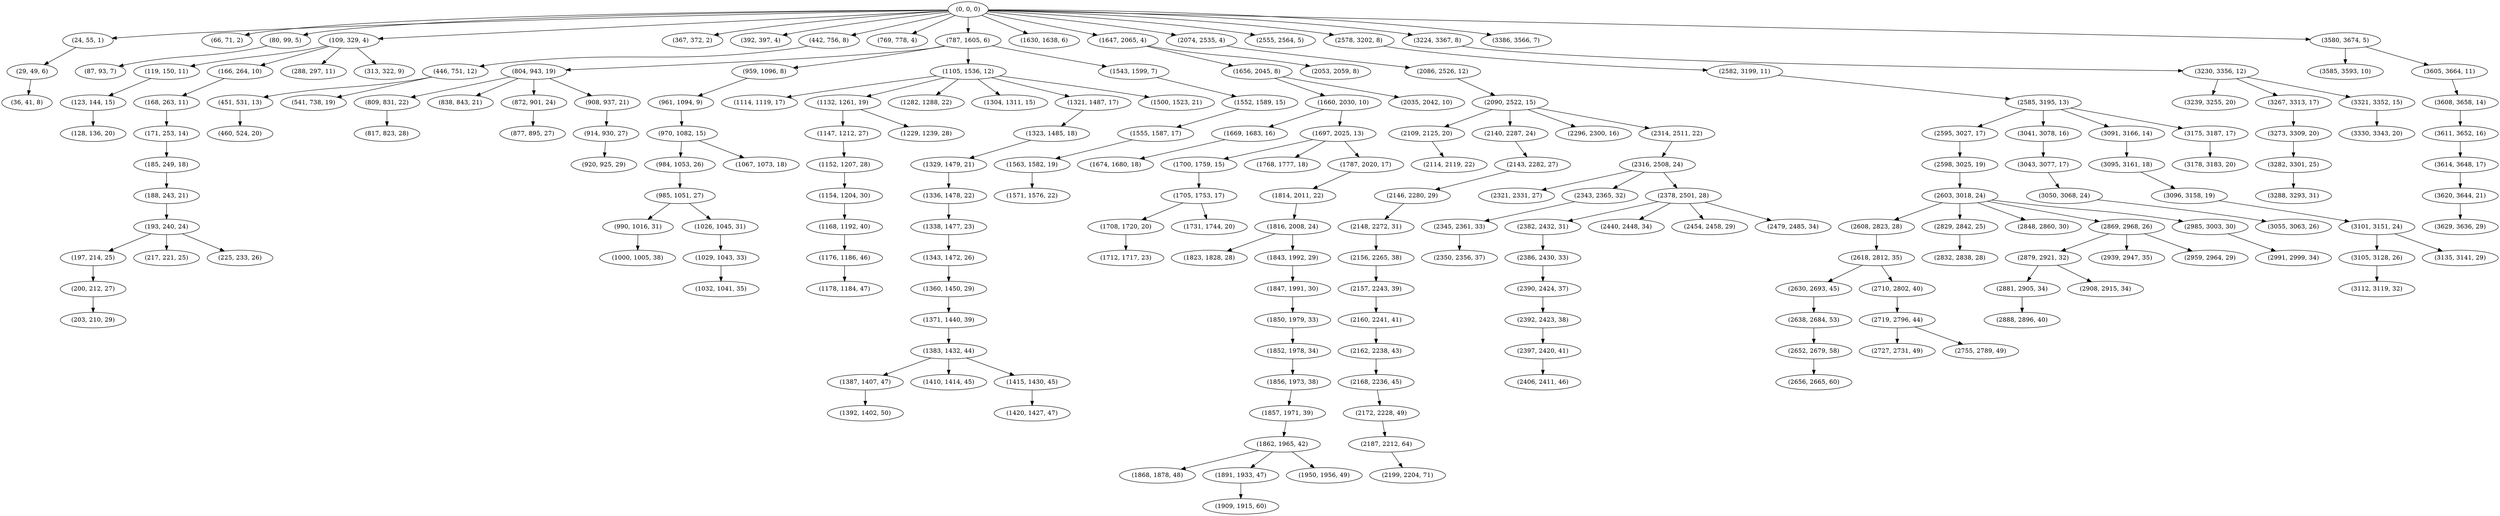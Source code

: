 digraph tree {
    "(0, 0, 0)";
    "(24, 55, 1)";
    "(29, 49, 6)";
    "(36, 41, 8)";
    "(66, 71, 2)";
    "(80, 99, 5)";
    "(87, 93, 7)";
    "(109, 329, 4)";
    "(119, 150, 11)";
    "(123, 144, 15)";
    "(128, 136, 20)";
    "(166, 264, 10)";
    "(168, 263, 11)";
    "(171, 253, 14)";
    "(185, 249, 18)";
    "(188, 243, 21)";
    "(193, 240, 24)";
    "(197, 214, 25)";
    "(200, 212, 27)";
    "(203, 210, 29)";
    "(217, 221, 25)";
    "(225, 233, 26)";
    "(288, 297, 11)";
    "(313, 322, 9)";
    "(367, 372, 2)";
    "(392, 397, 4)";
    "(442, 756, 8)";
    "(446, 751, 12)";
    "(451, 531, 13)";
    "(460, 524, 20)";
    "(541, 738, 19)";
    "(769, 778, 4)";
    "(787, 1605, 6)";
    "(804, 943, 19)";
    "(809, 831, 22)";
    "(817, 823, 28)";
    "(838, 843, 21)";
    "(872, 901, 24)";
    "(877, 895, 27)";
    "(908, 937, 21)";
    "(914, 930, 27)";
    "(920, 925, 29)";
    "(959, 1096, 8)";
    "(961, 1094, 9)";
    "(970, 1082, 15)";
    "(984, 1053, 26)";
    "(985, 1051, 27)";
    "(990, 1016, 31)";
    "(1000, 1005, 38)";
    "(1026, 1045, 31)";
    "(1029, 1043, 33)";
    "(1032, 1041, 35)";
    "(1067, 1073, 18)";
    "(1105, 1536, 12)";
    "(1114, 1119, 17)";
    "(1132, 1261, 19)";
    "(1147, 1212, 27)";
    "(1152, 1207, 28)";
    "(1154, 1204, 30)";
    "(1168, 1192, 40)";
    "(1176, 1186, 46)";
    "(1178, 1184, 47)";
    "(1229, 1239, 28)";
    "(1282, 1288, 22)";
    "(1304, 1311, 15)";
    "(1321, 1487, 17)";
    "(1323, 1485, 18)";
    "(1329, 1479, 21)";
    "(1336, 1478, 22)";
    "(1338, 1477, 23)";
    "(1343, 1472, 26)";
    "(1360, 1450, 29)";
    "(1371, 1440, 39)";
    "(1383, 1432, 44)";
    "(1387, 1407, 47)";
    "(1392, 1402, 50)";
    "(1410, 1414, 45)";
    "(1415, 1430, 45)";
    "(1420, 1427, 47)";
    "(1500, 1523, 21)";
    "(1543, 1599, 7)";
    "(1552, 1589, 15)";
    "(1555, 1587, 17)";
    "(1563, 1582, 19)";
    "(1571, 1576, 22)";
    "(1630, 1638, 6)";
    "(1647, 2065, 4)";
    "(1656, 2045, 8)";
    "(1660, 2030, 10)";
    "(1669, 1683, 16)";
    "(1674, 1680, 18)";
    "(1697, 2025, 13)";
    "(1700, 1759, 15)";
    "(1705, 1753, 17)";
    "(1708, 1720, 20)";
    "(1712, 1717, 23)";
    "(1731, 1744, 20)";
    "(1768, 1777, 18)";
    "(1787, 2020, 17)";
    "(1814, 2011, 22)";
    "(1816, 2008, 24)";
    "(1823, 1828, 28)";
    "(1843, 1992, 29)";
    "(1847, 1991, 30)";
    "(1850, 1979, 33)";
    "(1852, 1978, 34)";
    "(1856, 1973, 38)";
    "(1857, 1971, 39)";
    "(1862, 1965, 42)";
    "(1868, 1878, 48)";
    "(1891, 1933, 47)";
    "(1909, 1915, 60)";
    "(1950, 1956, 49)";
    "(2035, 2042, 10)";
    "(2053, 2059, 8)";
    "(2074, 2535, 4)";
    "(2086, 2526, 12)";
    "(2090, 2522, 15)";
    "(2109, 2125, 20)";
    "(2114, 2119, 22)";
    "(2140, 2287, 24)";
    "(2143, 2282, 27)";
    "(2146, 2280, 29)";
    "(2148, 2272, 31)";
    "(2156, 2265, 38)";
    "(2157, 2243, 39)";
    "(2160, 2241, 41)";
    "(2162, 2238, 43)";
    "(2168, 2236, 45)";
    "(2172, 2228, 49)";
    "(2187, 2212, 64)";
    "(2199, 2204, 71)";
    "(2296, 2300, 16)";
    "(2314, 2511, 22)";
    "(2316, 2508, 24)";
    "(2321, 2331, 27)";
    "(2343, 2365, 32)";
    "(2345, 2361, 33)";
    "(2350, 2356, 37)";
    "(2378, 2501, 28)";
    "(2382, 2432, 31)";
    "(2386, 2430, 33)";
    "(2390, 2424, 37)";
    "(2392, 2423, 38)";
    "(2397, 2420, 41)";
    "(2406, 2411, 46)";
    "(2440, 2448, 34)";
    "(2454, 2458, 29)";
    "(2479, 2485, 34)";
    "(2555, 2564, 5)";
    "(2578, 3202, 8)";
    "(2582, 3199, 11)";
    "(2585, 3195, 13)";
    "(2595, 3027, 17)";
    "(2598, 3025, 19)";
    "(2603, 3018, 24)";
    "(2608, 2823, 28)";
    "(2618, 2812, 35)";
    "(2630, 2693, 45)";
    "(2638, 2684, 53)";
    "(2652, 2679, 58)";
    "(2656, 2665, 60)";
    "(2710, 2802, 40)";
    "(2719, 2796, 44)";
    "(2727, 2731, 49)";
    "(2755, 2789, 49)";
    "(2829, 2842, 25)";
    "(2832, 2838, 28)";
    "(2848, 2860, 30)";
    "(2869, 2968, 26)";
    "(2879, 2921, 32)";
    "(2881, 2905, 34)";
    "(2888, 2896, 40)";
    "(2908, 2915, 34)";
    "(2939, 2947, 35)";
    "(2959, 2964, 29)";
    "(2985, 3003, 30)";
    "(2991, 2999, 34)";
    "(3041, 3078, 16)";
    "(3043, 3077, 17)";
    "(3050, 3068, 24)";
    "(3055, 3063, 26)";
    "(3091, 3166, 14)";
    "(3095, 3161, 18)";
    "(3096, 3158, 19)";
    "(3101, 3151, 24)";
    "(3105, 3128, 26)";
    "(3112, 3119, 32)";
    "(3135, 3141, 29)";
    "(3175, 3187, 17)";
    "(3178, 3183, 20)";
    "(3224, 3367, 8)";
    "(3230, 3356, 12)";
    "(3239, 3255, 20)";
    "(3267, 3313, 17)";
    "(3273, 3309, 20)";
    "(3282, 3301, 25)";
    "(3288, 3293, 31)";
    "(3321, 3352, 15)";
    "(3330, 3343, 20)";
    "(3386, 3566, 7)";
    "(3580, 3674, 5)";
    "(3585, 3593, 10)";
    "(3605, 3664, 11)";
    "(3608, 3658, 14)";
    "(3611, 3652, 16)";
    "(3614, 3648, 17)";
    "(3620, 3644, 21)";
    "(3629, 3636, 29)";
    "(0, 0, 0)" -> "(24, 55, 1)";
    "(0, 0, 0)" -> "(66, 71, 2)";
    "(0, 0, 0)" -> "(80, 99, 5)";
    "(0, 0, 0)" -> "(109, 329, 4)";
    "(0, 0, 0)" -> "(367, 372, 2)";
    "(0, 0, 0)" -> "(392, 397, 4)";
    "(0, 0, 0)" -> "(442, 756, 8)";
    "(0, 0, 0)" -> "(769, 778, 4)";
    "(0, 0, 0)" -> "(787, 1605, 6)";
    "(0, 0, 0)" -> "(1630, 1638, 6)";
    "(0, 0, 0)" -> "(1647, 2065, 4)";
    "(0, 0, 0)" -> "(2074, 2535, 4)";
    "(0, 0, 0)" -> "(2555, 2564, 5)";
    "(0, 0, 0)" -> "(2578, 3202, 8)";
    "(0, 0, 0)" -> "(3224, 3367, 8)";
    "(0, 0, 0)" -> "(3386, 3566, 7)";
    "(0, 0, 0)" -> "(3580, 3674, 5)";
    "(24, 55, 1)" -> "(29, 49, 6)";
    "(29, 49, 6)" -> "(36, 41, 8)";
    "(80, 99, 5)" -> "(87, 93, 7)";
    "(109, 329, 4)" -> "(119, 150, 11)";
    "(109, 329, 4)" -> "(166, 264, 10)";
    "(109, 329, 4)" -> "(288, 297, 11)";
    "(109, 329, 4)" -> "(313, 322, 9)";
    "(119, 150, 11)" -> "(123, 144, 15)";
    "(123, 144, 15)" -> "(128, 136, 20)";
    "(166, 264, 10)" -> "(168, 263, 11)";
    "(168, 263, 11)" -> "(171, 253, 14)";
    "(171, 253, 14)" -> "(185, 249, 18)";
    "(185, 249, 18)" -> "(188, 243, 21)";
    "(188, 243, 21)" -> "(193, 240, 24)";
    "(193, 240, 24)" -> "(197, 214, 25)";
    "(193, 240, 24)" -> "(217, 221, 25)";
    "(193, 240, 24)" -> "(225, 233, 26)";
    "(197, 214, 25)" -> "(200, 212, 27)";
    "(200, 212, 27)" -> "(203, 210, 29)";
    "(442, 756, 8)" -> "(446, 751, 12)";
    "(446, 751, 12)" -> "(451, 531, 13)";
    "(446, 751, 12)" -> "(541, 738, 19)";
    "(451, 531, 13)" -> "(460, 524, 20)";
    "(787, 1605, 6)" -> "(804, 943, 19)";
    "(787, 1605, 6)" -> "(959, 1096, 8)";
    "(787, 1605, 6)" -> "(1105, 1536, 12)";
    "(787, 1605, 6)" -> "(1543, 1599, 7)";
    "(804, 943, 19)" -> "(809, 831, 22)";
    "(804, 943, 19)" -> "(838, 843, 21)";
    "(804, 943, 19)" -> "(872, 901, 24)";
    "(804, 943, 19)" -> "(908, 937, 21)";
    "(809, 831, 22)" -> "(817, 823, 28)";
    "(872, 901, 24)" -> "(877, 895, 27)";
    "(908, 937, 21)" -> "(914, 930, 27)";
    "(914, 930, 27)" -> "(920, 925, 29)";
    "(959, 1096, 8)" -> "(961, 1094, 9)";
    "(961, 1094, 9)" -> "(970, 1082, 15)";
    "(970, 1082, 15)" -> "(984, 1053, 26)";
    "(970, 1082, 15)" -> "(1067, 1073, 18)";
    "(984, 1053, 26)" -> "(985, 1051, 27)";
    "(985, 1051, 27)" -> "(990, 1016, 31)";
    "(985, 1051, 27)" -> "(1026, 1045, 31)";
    "(990, 1016, 31)" -> "(1000, 1005, 38)";
    "(1026, 1045, 31)" -> "(1029, 1043, 33)";
    "(1029, 1043, 33)" -> "(1032, 1041, 35)";
    "(1105, 1536, 12)" -> "(1114, 1119, 17)";
    "(1105, 1536, 12)" -> "(1132, 1261, 19)";
    "(1105, 1536, 12)" -> "(1282, 1288, 22)";
    "(1105, 1536, 12)" -> "(1304, 1311, 15)";
    "(1105, 1536, 12)" -> "(1321, 1487, 17)";
    "(1105, 1536, 12)" -> "(1500, 1523, 21)";
    "(1132, 1261, 19)" -> "(1147, 1212, 27)";
    "(1132, 1261, 19)" -> "(1229, 1239, 28)";
    "(1147, 1212, 27)" -> "(1152, 1207, 28)";
    "(1152, 1207, 28)" -> "(1154, 1204, 30)";
    "(1154, 1204, 30)" -> "(1168, 1192, 40)";
    "(1168, 1192, 40)" -> "(1176, 1186, 46)";
    "(1176, 1186, 46)" -> "(1178, 1184, 47)";
    "(1321, 1487, 17)" -> "(1323, 1485, 18)";
    "(1323, 1485, 18)" -> "(1329, 1479, 21)";
    "(1329, 1479, 21)" -> "(1336, 1478, 22)";
    "(1336, 1478, 22)" -> "(1338, 1477, 23)";
    "(1338, 1477, 23)" -> "(1343, 1472, 26)";
    "(1343, 1472, 26)" -> "(1360, 1450, 29)";
    "(1360, 1450, 29)" -> "(1371, 1440, 39)";
    "(1371, 1440, 39)" -> "(1383, 1432, 44)";
    "(1383, 1432, 44)" -> "(1387, 1407, 47)";
    "(1383, 1432, 44)" -> "(1410, 1414, 45)";
    "(1383, 1432, 44)" -> "(1415, 1430, 45)";
    "(1387, 1407, 47)" -> "(1392, 1402, 50)";
    "(1415, 1430, 45)" -> "(1420, 1427, 47)";
    "(1543, 1599, 7)" -> "(1552, 1589, 15)";
    "(1552, 1589, 15)" -> "(1555, 1587, 17)";
    "(1555, 1587, 17)" -> "(1563, 1582, 19)";
    "(1563, 1582, 19)" -> "(1571, 1576, 22)";
    "(1647, 2065, 4)" -> "(1656, 2045, 8)";
    "(1647, 2065, 4)" -> "(2053, 2059, 8)";
    "(1656, 2045, 8)" -> "(1660, 2030, 10)";
    "(1656, 2045, 8)" -> "(2035, 2042, 10)";
    "(1660, 2030, 10)" -> "(1669, 1683, 16)";
    "(1660, 2030, 10)" -> "(1697, 2025, 13)";
    "(1669, 1683, 16)" -> "(1674, 1680, 18)";
    "(1697, 2025, 13)" -> "(1700, 1759, 15)";
    "(1697, 2025, 13)" -> "(1768, 1777, 18)";
    "(1697, 2025, 13)" -> "(1787, 2020, 17)";
    "(1700, 1759, 15)" -> "(1705, 1753, 17)";
    "(1705, 1753, 17)" -> "(1708, 1720, 20)";
    "(1705, 1753, 17)" -> "(1731, 1744, 20)";
    "(1708, 1720, 20)" -> "(1712, 1717, 23)";
    "(1787, 2020, 17)" -> "(1814, 2011, 22)";
    "(1814, 2011, 22)" -> "(1816, 2008, 24)";
    "(1816, 2008, 24)" -> "(1823, 1828, 28)";
    "(1816, 2008, 24)" -> "(1843, 1992, 29)";
    "(1843, 1992, 29)" -> "(1847, 1991, 30)";
    "(1847, 1991, 30)" -> "(1850, 1979, 33)";
    "(1850, 1979, 33)" -> "(1852, 1978, 34)";
    "(1852, 1978, 34)" -> "(1856, 1973, 38)";
    "(1856, 1973, 38)" -> "(1857, 1971, 39)";
    "(1857, 1971, 39)" -> "(1862, 1965, 42)";
    "(1862, 1965, 42)" -> "(1868, 1878, 48)";
    "(1862, 1965, 42)" -> "(1891, 1933, 47)";
    "(1862, 1965, 42)" -> "(1950, 1956, 49)";
    "(1891, 1933, 47)" -> "(1909, 1915, 60)";
    "(2074, 2535, 4)" -> "(2086, 2526, 12)";
    "(2086, 2526, 12)" -> "(2090, 2522, 15)";
    "(2090, 2522, 15)" -> "(2109, 2125, 20)";
    "(2090, 2522, 15)" -> "(2140, 2287, 24)";
    "(2090, 2522, 15)" -> "(2296, 2300, 16)";
    "(2090, 2522, 15)" -> "(2314, 2511, 22)";
    "(2109, 2125, 20)" -> "(2114, 2119, 22)";
    "(2140, 2287, 24)" -> "(2143, 2282, 27)";
    "(2143, 2282, 27)" -> "(2146, 2280, 29)";
    "(2146, 2280, 29)" -> "(2148, 2272, 31)";
    "(2148, 2272, 31)" -> "(2156, 2265, 38)";
    "(2156, 2265, 38)" -> "(2157, 2243, 39)";
    "(2157, 2243, 39)" -> "(2160, 2241, 41)";
    "(2160, 2241, 41)" -> "(2162, 2238, 43)";
    "(2162, 2238, 43)" -> "(2168, 2236, 45)";
    "(2168, 2236, 45)" -> "(2172, 2228, 49)";
    "(2172, 2228, 49)" -> "(2187, 2212, 64)";
    "(2187, 2212, 64)" -> "(2199, 2204, 71)";
    "(2314, 2511, 22)" -> "(2316, 2508, 24)";
    "(2316, 2508, 24)" -> "(2321, 2331, 27)";
    "(2316, 2508, 24)" -> "(2343, 2365, 32)";
    "(2316, 2508, 24)" -> "(2378, 2501, 28)";
    "(2343, 2365, 32)" -> "(2345, 2361, 33)";
    "(2345, 2361, 33)" -> "(2350, 2356, 37)";
    "(2378, 2501, 28)" -> "(2382, 2432, 31)";
    "(2378, 2501, 28)" -> "(2440, 2448, 34)";
    "(2378, 2501, 28)" -> "(2454, 2458, 29)";
    "(2378, 2501, 28)" -> "(2479, 2485, 34)";
    "(2382, 2432, 31)" -> "(2386, 2430, 33)";
    "(2386, 2430, 33)" -> "(2390, 2424, 37)";
    "(2390, 2424, 37)" -> "(2392, 2423, 38)";
    "(2392, 2423, 38)" -> "(2397, 2420, 41)";
    "(2397, 2420, 41)" -> "(2406, 2411, 46)";
    "(2578, 3202, 8)" -> "(2582, 3199, 11)";
    "(2582, 3199, 11)" -> "(2585, 3195, 13)";
    "(2585, 3195, 13)" -> "(2595, 3027, 17)";
    "(2585, 3195, 13)" -> "(3041, 3078, 16)";
    "(2585, 3195, 13)" -> "(3091, 3166, 14)";
    "(2585, 3195, 13)" -> "(3175, 3187, 17)";
    "(2595, 3027, 17)" -> "(2598, 3025, 19)";
    "(2598, 3025, 19)" -> "(2603, 3018, 24)";
    "(2603, 3018, 24)" -> "(2608, 2823, 28)";
    "(2603, 3018, 24)" -> "(2829, 2842, 25)";
    "(2603, 3018, 24)" -> "(2848, 2860, 30)";
    "(2603, 3018, 24)" -> "(2869, 2968, 26)";
    "(2603, 3018, 24)" -> "(2985, 3003, 30)";
    "(2608, 2823, 28)" -> "(2618, 2812, 35)";
    "(2618, 2812, 35)" -> "(2630, 2693, 45)";
    "(2618, 2812, 35)" -> "(2710, 2802, 40)";
    "(2630, 2693, 45)" -> "(2638, 2684, 53)";
    "(2638, 2684, 53)" -> "(2652, 2679, 58)";
    "(2652, 2679, 58)" -> "(2656, 2665, 60)";
    "(2710, 2802, 40)" -> "(2719, 2796, 44)";
    "(2719, 2796, 44)" -> "(2727, 2731, 49)";
    "(2719, 2796, 44)" -> "(2755, 2789, 49)";
    "(2829, 2842, 25)" -> "(2832, 2838, 28)";
    "(2869, 2968, 26)" -> "(2879, 2921, 32)";
    "(2869, 2968, 26)" -> "(2939, 2947, 35)";
    "(2869, 2968, 26)" -> "(2959, 2964, 29)";
    "(2879, 2921, 32)" -> "(2881, 2905, 34)";
    "(2879, 2921, 32)" -> "(2908, 2915, 34)";
    "(2881, 2905, 34)" -> "(2888, 2896, 40)";
    "(2985, 3003, 30)" -> "(2991, 2999, 34)";
    "(3041, 3078, 16)" -> "(3043, 3077, 17)";
    "(3043, 3077, 17)" -> "(3050, 3068, 24)";
    "(3050, 3068, 24)" -> "(3055, 3063, 26)";
    "(3091, 3166, 14)" -> "(3095, 3161, 18)";
    "(3095, 3161, 18)" -> "(3096, 3158, 19)";
    "(3096, 3158, 19)" -> "(3101, 3151, 24)";
    "(3101, 3151, 24)" -> "(3105, 3128, 26)";
    "(3101, 3151, 24)" -> "(3135, 3141, 29)";
    "(3105, 3128, 26)" -> "(3112, 3119, 32)";
    "(3175, 3187, 17)" -> "(3178, 3183, 20)";
    "(3224, 3367, 8)" -> "(3230, 3356, 12)";
    "(3230, 3356, 12)" -> "(3239, 3255, 20)";
    "(3230, 3356, 12)" -> "(3267, 3313, 17)";
    "(3230, 3356, 12)" -> "(3321, 3352, 15)";
    "(3267, 3313, 17)" -> "(3273, 3309, 20)";
    "(3273, 3309, 20)" -> "(3282, 3301, 25)";
    "(3282, 3301, 25)" -> "(3288, 3293, 31)";
    "(3321, 3352, 15)" -> "(3330, 3343, 20)";
    "(3580, 3674, 5)" -> "(3585, 3593, 10)";
    "(3580, 3674, 5)" -> "(3605, 3664, 11)";
    "(3605, 3664, 11)" -> "(3608, 3658, 14)";
    "(3608, 3658, 14)" -> "(3611, 3652, 16)";
    "(3611, 3652, 16)" -> "(3614, 3648, 17)";
    "(3614, 3648, 17)" -> "(3620, 3644, 21)";
    "(3620, 3644, 21)" -> "(3629, 3636, 29)";
}
